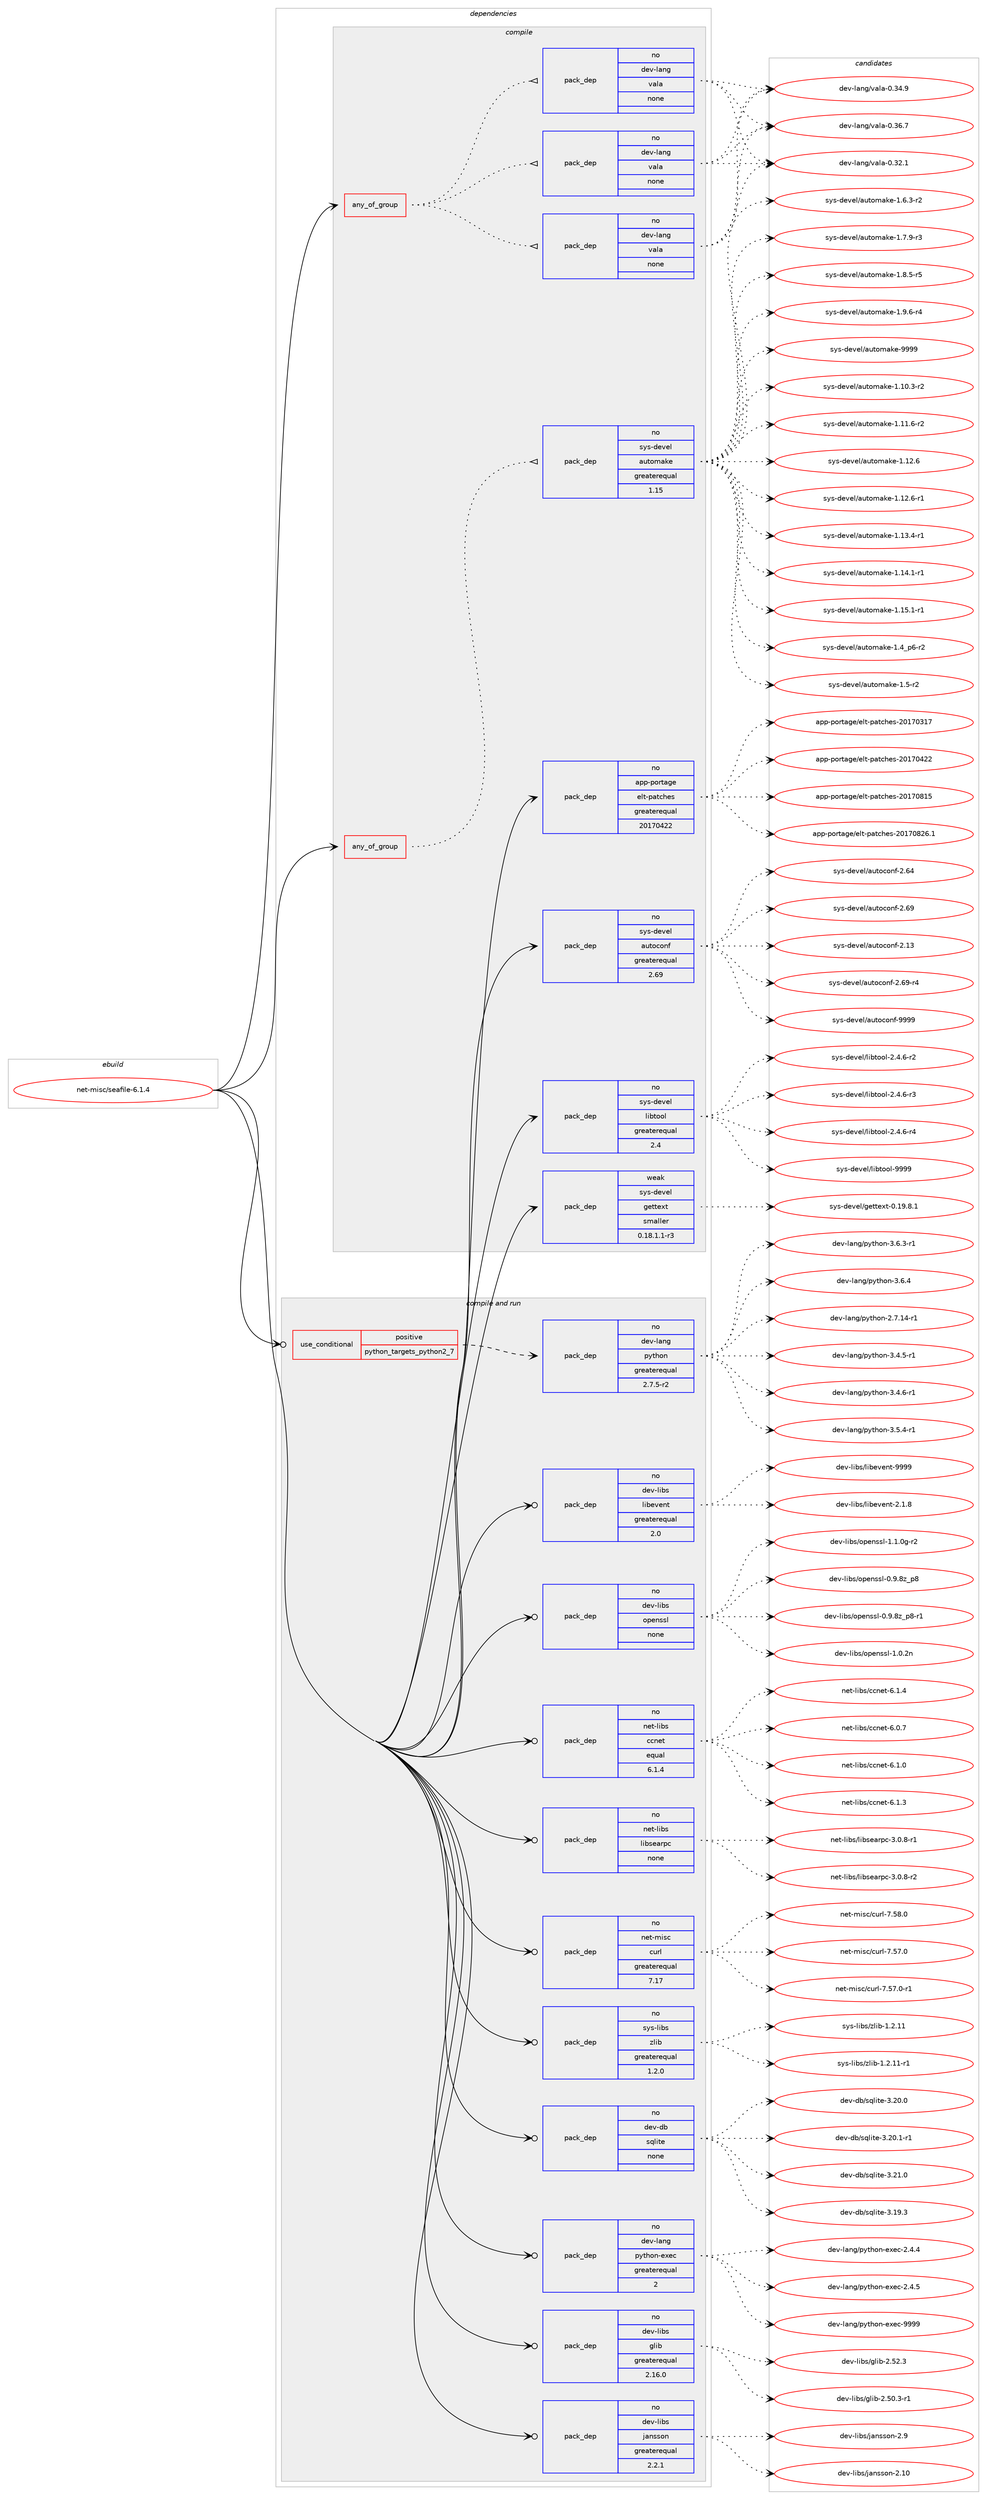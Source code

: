 digraph prolog {

# *************
# Graph options
# *************

newrank=true;
concentrate=true;
compound=true;
graph [rankdir=LR,fontname=Helvetica,fontsize=10,ranksep=1.5];#, ranksep=2.5, nodesep=0.2];
edge  [arrowhead=vee];
node  [fontname=Helvetica,fontsize=10];

# **********
# The ebuild
# **********

subgraph cluster_leftcol {
color=gray;
rank=same;
label=<<i>ebuild</i>>;
id [label="net-misc/seafile-6.1.4", color=red, width=4, href="../net-misc/seafile-6.1.4.svg"];
}

# ****************
# The dependencies
# ****************

subgraph cluster_midcol {
color=gray;
label=<<i>dependencies</i>>;
subgraph cluster_compile {
fillcolor="#eeeeee";
style=filled;
label=<<i>compile</i>>;
subgraph any20 {
dependency858 [label=<<TABLE BORDER="0" CELLBORDER="1" CELLSPACING="0" CELLPADDING="4"><TR><TD CELLPADDING="10">any_of_group</TD></TR></TABLE>>, shape=none, color=red];subgraph pack580 {
dependency859 [label=<<TABLE BORDER="0" CELLBORDER="1" CELLSPACING="0" CELLPADDING="4" WIDTH="220"><TR><TD ROWSPAN="6" CELLPADDING="30">pack_dep</TD></TR><TR><TD WIDTH="110">no</TD></TR><TR><TD>dev-lang</TD></TR><TR><TD>vala</TD></TR><TR><TD>none</TD></TR><TR><TD></TD></TR></TABLE>>, shape=none, color=blue];
}
dependency858:e -> dependency859:w [weight=20,style="dotted",arrowhead="oinv"];
subgraph pack581 {
dependency860 [label=<<TABLE BORDER="0" CELLBORDER="1" CELLSPACING="0" CELLPADDING="4" WIDTH="220"><TR><TD ROWSPAN="6" CELLPADDING="30">pack_dep</TD></TR><TR><TD WIDTH="110">no</TD></TR><TR><TD>dev-lang</TD></TR><TR><TD>vala</TD></TR><TR><TD>none</TD></TR><TR><TD></TD></TR></TABLE>>, shape=none, color=blue];
}
dependency858:e -> dependency860:w [weight=20,style="dotted",arrowhead="oinv"];
subgraph pack582 {
dependency861 [label=<<TABLE BORDER="0" CELLBORDER="1" CELLSPACING="0" CELLPADDING="4" WIDTH="220"><TR><TD ROWSPAN="6" CELLPADDING="30">pack_dep</TD></TR><TR><TD WIDTH="110">no</TD></TR><TR><TD>dev-lang</TD></TR><TR><TD>vala</TD></TR><TR><TD>none</TD></TR><TR><TD></TD></TR></TABLE>>, shape=none, color=blue];
}
dependency858:e -> dependency861:w [weight=20,style="dotted",arrowhead="oinv"];
}
id:e -> dependency858:w [weight=20,style="solid",arrowhead="vee"];
subgraph any21 {
dependency862 [label=<<TABLE BORDER="0" CELLBORDER="1" CELLSPACING="0" CELLPADDING="4"><TR><TD CELLPADDING="10">any_of_group</TD></TR></TABLE>>, shape=none, color=red];subgraph pack583 {
dependency863 [label=<<TABLE BORDER="0" CELLBORDER="1" CELLSPACING="0" CELLPADDING="4" WIDTH="220"><TR><TD ROWSPAN="6" CELLPADDING="30">pack_dep</TD></TR><TR><TD WIDTH="110">no</TD></TR><TR><TD>sys-devel</TD></TR><TR><TD>automake</TD></TR><TR><TD>greaterequal</TD></TR><TR><TD>1.15</TD></TR></TABLE>>, shape=none, color=blue];
}
dependency862:e -> dependency863:w [weight=20,style="dotted",arrowhead="oinv"];
}
id:e -> dependency862:w [weight=20,style="solid",arrowhead="vee"];
subgraph pack584 {
dependency864 [label=<<TABLE BORDER="0" CELLBORDER="1" CELLSPACING="0" CELLPADDING="4" WIDTH="220"><TR><TD ROWSPAN="6" CELLPADDING="30">pack_dep</TD></TR><TR><TD WIDTH="110">no</TD></TR><TR><TD>app-portage</TD></TR><TR><TD>elt-patches</TD></TR><TR><TD>greaterequal</TD></TR><TR><TD>20170422</TD></TR></TABLE>>, shape=none, color=blue];
}
id:e -> dependency864:w [weight=20,style="solid",arrowhead="vee"];
subgraph pack585 {
dependency865 [label=<<TABLE BORDER="0" CELLBORDER="1" CELLSPACING="0" CELLPADDING="4" WIDTH="220"><TR><TD ROWSPAN="6" CELLPADDING="30">pack_dep</TD></TR><TR><TD WIDTH="110">no</TD></TR><TR><TD>sys-devel</TD></TR><TR><TD>autoconf</TD></TR><TR><TD>greaterequal</TD></TR><TR><TD>2.69</TD></TR></TABLE>>, shape=none, color=blue];
}
id:e -> dependency865:w [weight=20,style="solid",arrowhead="vee"];
subgraph pack586 {
dependency866 [label=<<TABLE BORDER="0" CELLBORDER="1" CELLSPACING="0" CELLPADDING="4" WIDTH="220"><TR><TD ROWSPAN="6" CELLPADDING="30">pack_dep</TD></TR><TR><TD WIDTH="110">no</TD></TR><TR><TD>sys-devel</TD></TR><TR><TD>libtool</TD></TR><TR><TD>greaterequal</TD></TR><TR><TD>2.4</TD></TR></TABLE>>, shape=none, color=blue];
}
id:e -> dependency866:w [weight=20,style="solid",arrowhead="vee"];
subgraph pack587 {
dependency867 [label=<<TABLE BORDER="0" CELLBORDER="1" CELLSPACING="0" CELLPADDING="4" WIDTH="220"><TR><TD ROWSPAN="6" CELLPADDING="30">pack_dep</TD></TR><TR><TD WIDTH="110">weak</TD></TR><TR><TD>sys-devel</TD></TR><TR><TD>gettext</TD></TR><TR><TD>smaller</TD></TR><TR><TD>0.18.1.1-r3</TD></TR></TABLE>>, shape=none, color=blue];
}
id:e -> dependency867:w [weight=20,style="solid",arrowhead="vee"];
}
subgraph cluster_compileandrun {
fillcolor="#eeeeee";
style=filled;
label=<<i>compile and run</i>>;
subgraph cond260 {
dependency868 [label=<<TABLE BORDER="0" CELLBORDER="1" CELLSPACING="0" CELLPADDING="4"><TR><TD ROWSPAN="3" CELLPADDING="10">use_conditional</TD></TR><TR><TD>positive</TD></TR><TR><TD>python_targets_python2_7</TD></TR></TABLE>>, shape=none, color=red];
subgraph pack588 {
dependency869 [label=<<TABLE BORDER="0" CELLBORDER="1" CELLSPACING="0" CELLPADDING="4" WIDTH="220"><TR><TD ROWSPAN="6" CELLPADDING="30">pack_dep</TD></TR><TR><TD WIDTH="110">no</TD></TR><TR><TD>dev-lang</TD></TR><TR><TD>python</TD></TR><TR><TD>greaterequal</TD></TR><TR><TD>2.7.5-r2</TD></TR></TABLE>>, shape=none, color=blue];
}
dependency868:e -> dependency869:w [weight=20,style="dashed",arrowhead="vee"];
}
id:e -> dependency868:w [weight=20,style="solid",arrowhead="odotvee"];
subgraph pack589 {
dependency870 [label=<<TABLE BORDER="0" CELLBORDER="1" CELLSPACING="0" CELLPADDING="4" WIDTH="220"><TR><TD ROWSPAN="6" CELLPADDING="30">pack_dep</TD></TR><TR><TD WIDTH="110">no</TD></TR><TR><TD>dev-db</TD></TR><TR><TD>sqlite</TD></TR><TR><TD>none</TD></TR><TR><TD></TD></TR></TABLE>>, shape=none, color=blue];
}
id:e -> dependency870:w [weight=20,style="solid",arrowhead="odotvee"];
subgraph pack590 {
dependency871 [label=<<TABLE BORDER="0" CELLBORDER="1" CELLSPACING="0" CELLPADDING="4" WIDTH="220"><TR><TD ROWSPAN="6" CELLPADDING="30">pack_dep</TD></TR><TR><TD WIDTH="110">no</TD></TR><TR><TD>dev-lang</TD></TR><TR><TD>python-exec</TD></TR><TR><TD>greaterequal</TD></TR><TR><TD>2</TD></TR></TABLE>>, shape=none, color=blue];
}
id:e -> dependency871:w [weight=20,style="solid",arrowhead="odotvee"];
subgraph pack591 {
dependency872 [label=<<TABLE BORDER="0" CELLBORDER="1" CELLSPACING="0" CELLPADDING="4" WIDTH="220"><TR><TD ROWSPAN="6" CELLPADDING="30">pack_dep</TD></TR><TR><TD WIDTH="110">no</TD></TR><TR><TD>dev-libs</TD></TR><TR><TD>glib</TD></TR><TR><TD>greaterequal</TD></TR><TR><TD>2.16.0</TD></TR></TABLE>>, shape=none, color=blue];
}
id:e -> dependency872:w [weight=20,style="solid",arrowhead="odotvee"];
subgraph pack592 {
dependency873 [label=<<TABLE BORDER="0" CELLBORDER="1" CELLSPACING="0" CELLPADDING="4" WIDTH="220"><TR><TD ROWSPAN="6" CELLPADDING="30">pack_dep</TD></TR><TR><TD WIDTH="110">no</TD></TR><TR><TD>dev-libs</TD></TR><TR><TD>jansson</TD></TR><TR><TD>greaterequal</TD></TR><TR><TD>2.2.1</TD></TR></TABLE>>, shape=none, color=blue];
}
id:e -> dependency873:w [weight=20,style="solid",arrowhead="odotvee"];
subgraph pack593 {
dependency874 [label=<<TABLE BORDER="0" CELLBORDER="1" CELLSPACING="0" CELLPADDING="4" WIDTH="220"><TR><TD ROWSPAN="6" CELLPADDING="30">pack_dep</TD></TR><TR><TD WIDTH="110">no</TD></TR><TR><TD>dev-libs</TD></TR><TR><TD>libevent</TD></TR><TR><TD>greaterequal</TD></TR><TR><TD>2.0</TD></TR></TABLE>>, shape=none, color=blue];
}
id:e -> dependency874:w [weight=20,style="solid",arrowhead="odotvee"];
subgraph pack594 {
dependency875 [label=<<TABLE BORDER="0" CELLBORDER="1" CELLSPACING="0" CELLPADDING="4" WIDTH="220"><TR><TD ROWSPAN="6" CELLPADDING="30">pack_dep</TD></TR><TR><TD WIDTH="110">no</TD></TR><TR><TD>dev-libs</TD></TR><TR><TD>openssl</TD></TR><TR><TD>none</TD></TR><TR><TD></TD></TR></TABLE>>, shape=none, color=blue];
}
id:e -> dependency875:w [weight=20,style="solid",arrowhead="odotvee"];
subgraph pack595 {
dependency876 [label=<<TABLE BORDER="0" CELLBORDER="1" CELLSPACING="0" CELLPADDING="4" WIDTH="220"><TR><TD ROWSPAN="6" CELLPADDING="30">pack_dep</TD></TR><TR><TD WIDTH="110">no</TD></TR><TR><TD>net-libs</TD></TR><TR><TD>ccnet</TD></TR><TR><TD>equal</TD></TR><TR><TD>6.1.4</TD></TR></TABLE>>, shape=none, color=blue];
}
id:e -> dependency876:w [weight=20,style="solid",arrowhead="odotvee"];
subgraph pack596 {
dependency877 [label=<<TABLE BORDER="0" CELLBORDER="1" CELLSPACING="0" CELLPADDING="4" WIDTH="220"><TR><TD ROWSPAN="6" CELLPADDING="30">pack_dep</TD></TR><TR><TD WIDTH="110">no</TD></TR><TR><TD>net-libs</TD></TR><TR><TD>libsearpc</TD></TR><TR><TD>none</TD></TR><TR><TD></TD></TR></TABLE>>, shape=none, color=blue];
}
id:e -> dependency877:w [weight=20,style="solid",arrowhead="odotvee"];
subgraph pack597 {
dependency878 [label=<<TABLE BORDER="0" CELLBORDER="1" CELLSPACING="0" CELLPADDING="4" WIDTH="220"><TR><TD ROWSPAN="6" CELLPADDING="30">pack_dep</TD></TR><TR><TD WIDTH="110">no</TD></TR><TR><TD>net-misc</TD></TR><TR><TD>curl</TD></TR><TR><TD>greaterequal</TD></TR><TR><TD>7.17</TD></TR></TABLE>>, shape=none, color=blue];
}
id:e -> dependency878:w [weight=20,style="solid",arrowhead="odotvee"];
subgraph pack598 {
dependency879 [label=<<TABLE BORDER="0" CELLBORDER="1" CELLSPACING="0" CELLPADDING="4" WIDTH="220"><TR><TD ROWSPAN="6" CELLPADDING="30">pack_dep</TD></TR><TR><TD WIDTH="110">no</TD></TR><TR><TD>sys-libs</TD></TR><TR><TD>zlib</TD></TR><TR><TD>greaterequal</TD></TR><TR><TD>1.2.0</TD></TR></TABLE>>, shape=none, color=blue];
}
id:e -> dependency879:w [weight=20,style="solid",arrowhead="odotvee"];
}
subgraph cluster_run {
fillcolor="#eeeeee";
style=filled;
label=<<i>run</i>>;
}
}

# **************
# The candidates
# **************

subgraph cluster_choices {
rank=same;
color=gray;
label=<<i>candidates</i>>;

subgraph choice580 {
color=black;
nodesep=1;
choice100101118451089711010347118971089745484651504649 [label="dev-lang/vala-0.32.1", color=red, width=4,href="../dev-lang/vala-0.32.1.svg"];
choice100101118451089711010347118971089745484651524657 [label="dev-lang/vala-0.34.9", color=red, width=4,href="../dev-lang/vala-0.34.9.svg"];
choice100101118451089711010347118971089745484651544655 [label="dev-lang/vala-0.36.7", color=red, width=4,href="../dev-lang/vala-0.36.7.svg"];
dependency859:e -> choice100101118451089711010347118971089745484651504649:w [style=dotted,weight="100"];
dependency859:e -> choice100101118451089711010347118971089745484651524657:w [style=dotted,weight="100"];
dependency859:e -> choice100101118451089711010347118971089745484651544655:w [style=dotted,weight="100"];
}
subgraph choice581 {
color=black;
nodesep=1;
choice100101118451089711010347118971089745484651504649 [label="dev-lang/vala-0.32.1", color=red, width=4,href="../dev-lang/vala-0.32.1.svg"];
choice100101118451089711010347118971089745484651524657 [label="dev-lang/vala-0.34.9", color=red, width=4,href="../dev-lang/vala-0.34.9.svg"];
choice100101118451089711010347118971089745484651544655 [label="dev-lang/vala-0.36.7", color=red, width=4,href="../dev-lang/vala-0.36.7.svg"];
dependency860:e -> choice100101118451089711010347118971089745484651504649:w [style=dotted,weight="100"];
dependency860:e -> choice100101118451089711010347118971089745484651524657:w [style=dotted,weight="100"];
dependency860:e -> choice100101118451089711010347118971089745484651544655:w [style=dotted,weight="100"];
}
subgraph choice582 {
color=black;
nodesep=1;
choice100101118451089711010347118971089745484651504649 [label="dev-lang/vala-0.32.1", color=red, width=4,href="../dev-lang/vala-0.32.1.svg"];
choice100101118451089711010347118971089745484651524657 [label="dev-lang/vala-0.34.9", color=red, width=4,href="../dev-lang/vala-0.34.9.svg"];
choice100101118451089711010347118971089745484651544655 [label="dev-lang/vala-0.36.7", color=red, width=4,href="../dev-lang/vala-0.36.7.svg"];
dependency861:e -> choice100101118451089711010347118971089745484651504649:w [style=dotted,weight="100"];
dependency861:e -> choice100101118451089711010347118971089745484651524657:w [style=dotted,weight="100"];
dependency861:e -> choice100101118451089711010347118971089745484651544655:w [style=dotted,weight="100"];
}
subgraph choice583 {
color=black;
nodesep=1;
choice11512111545100101118101108479711711611110997107101454946494846514511450 [label="sys-devel/automake-1.10.3-r2", color=red, width=4,href="../sys-devel/automake-1.10.3-r2.svg"];
choice11512111545100101118101108479711711611110997107101454946494946544511450 [label="sys-devel/automake-1.11.6-r2", color=red, width=4,href="../sys-devel/automake-1.11.6-r2.svg"];
choice1151211154510010111810110847971171161111099710710145494649504654 [label="sys-devel/automake-1.12.6", color=red, width=4,href="../sys-devel/automake-1.12.6.svg"];
choice11512111545100101118101108479711711611110997107101454946495046544511449 [label="sys-devel/automake-1.12.6-r1", color=red, width=4,href="../sys-devel/automake-1.12.6-r1.svg"];
choice11512111545100101118101108479711711611110997107101454946495146524511449 [label="sys-devel/automake-1.13.4-r1", color=red, width=4,href="../sys-devel/automake-1.13.4-r1.svg"];
choice11512111545100101118101108479711711611110997107101454946495246494511449 [label="sys-devel/automake-1.14.1-r1", color=red, width=4,href="../sys-devel/automake-1.14.1-r1.svg"];
choice11512111545100101118101108479711711611110997107101454946495346494511449 [label="sys-devel/automake-1.15.1-r1", color=red, width=4,href="../sys-devel/automake-1.15.1-r1.svg"];
choice115121115451001011181011084797117116111109971071014549465295112544511450 [label="sys-devel/automake-1.4_p6-r2", color=red, width=4,href="../sys-devel/automake-1.4_p6-r2.svg"];
choice11512111545100101118101108479711711611110997107101454946534511450 [label="sys-devel/automake-1.5-r2", color=red, width=4,href="../sys-devel/automake-1.5-r2.svg"];
choice115121115451001011181011084797117116111109971071014549465446514511450 [label="sys-devel/automake-1.6.3-r2", color=red, width=4,href="../sys-devel/automake-1.6.3-r2.svg"];
choice115121115451001011181011084797117116111109971071014549465546574511451 [label="sys-devel/automake-1.7.9-r3", color=red, width=4,href="../sys-devel/automake-1.7.9-r3.svg"];
choice115121115451001011181011084797117116111109971071014549465646534511453 [label="sys-devel/automake-1.8.5-r5", color=red, width=4,href="../sys-devel/automake-1.8.5-r5.svg"];
choice115121115451001011181011084797117116111109971071014549465746544511452 [label="sys-devel/automake-1.9.6-r4", color=red, width=4,href="../sys-devel/automake-1.9.6-r4.svg"];
choice115121115451001011181011084797117116111109971071014557575757 [label="sys-devel/automake-9999", color=red, width=4,href="../sys-devel/automake-9999.svg"];
dependency863:e -> choice11512111545100101118101108479711711611110997107101454946494846514511450:w [style=dotted,weight="100"];
dependency863:e -> choice11512111545100101118101108479711711611110997107101454946494946544511450:w [style=dotted,weight="100"];
dependency863:e -> choice1151211154510010111810110847971171161111099710710145494649504654:w [style=dotted,weight="100"];
dependency863:e -> choice11512111545100101118101108479711711611110997107101454946495046544511449:w [style=dotted,weight="100"];
dependency863:e -> choice11512111545100101118101108479711711611110997107101454946495146524511449:w [style=dotted,weight="100"];
dependency863:e -> choice11512111545100101118101108479711711611110997107101454946495246494511449:w [style=dotted,weight="100"];
dependency863:e -> choice11512111545100101118101108479711711611110997107101454946495346494511449:w [style=dotted,weight="100"];
dependency863:e -> choice115121115451001011181011084797117116111109971071014549465295112544511450:w [style=dotted,weight="100"];
dependency863:e -> choice11512111545100101118101108479711711611110997107101454946534511450:w [style=dotted,weight="100"];
dependency863:e -> choice115121115451001011181011084797117116111109971071014549465446514511450:w [style=dotted,weight="100"];
dependency863:e -> choice115121115451001011181011084797117116111109971071014549465546574511451:w [style=dotted,weight="100"];
dependency863:e -> choice115121115451001011181011084797117116111109971071014549465646534511453:w [style=dotted,weight="100"];
dependency863:e -> choice115121115451001011181011084797117116111109971071014549465746544511452:w [style=dotted,weight="100"];
dependency863:e -> choice115121115451001011181011084797117116111109971071014557575757:w [style=dotted,weight="100"];
}
subgraph choice584 {
color=black;
nodesep=1;
choice97112112451121111141169710310147101108116451129711699104101115455048495548514955 [label="app-portage/elt-patches-20170317", color=red, width=4,href="../app-portage/elt-patches-20170317.svg"];
choice97112112451121111141169710310147101108116451129711699104101115455048495548525050 [label="app-portage/elt-patches-20170422", color=red, width=4,href="../app-portage/elt-patches-20170422.svg"];
choice97112112451121111141169710310147101108116451129711699104101115455048495548564953 [label="app-portage/elt-patches-20170815", color=red, width=4,href="../app-portage/elt-patches-20170815.svg"];
choice971121124511211111411697103101471011081164511297116991041011154550484955485650544649 [label="app-portage/elt-patches-20170826.1", color=red, width=4,href="../app-portage/elt-patches-20170826.1.svg"];
dependency864:e -> choice97112112451121111141169710310147101108116451129711699104101115455048495548514955:w [style=dotted,weight="100"];
dependency864:e -> choice97112112451121111141169710310147101108116451129711699104101115455048495548525050:w [style=dotted,weight="100"];
dependency864:e -> choice97112112451121111141169710310147101108116451129711699104101115455048495548564953:w [style=dotted,weight="100"];
dependency864:e -> choice971121124511211111411697103101471011081164511297116991041011154550484955485650544649:w [style=dotted,weight="100"];
}
subgraph choice585 {
color=black;
nodesep=1;
choice115121115451001011181011084797117116111991111101024550465452 [label="sys-devel/autoconf-2.64", color=red, width=4,href="../sys-devel/autoconf-2.64.svg"];
choice115121115451001011181011084797117116111991111101024550465457 [label="sys-devel/autoconf-2.69", color=red, width=4,href="../sys-devel/autoconf-2.69.svg"];
choice115121115451001011181011084797117116111991111101024550464951 [label="sys-devel/autoconf-2.13", color=red, width=4,href="../sys-devel/autoconf-2.13.svg"];
choice1151211154510010111810110847971171161119911111010245504654574511452 [label="sys-devel/autoconf-2.69-r4", color=red, width=4,href="../sys-devel/autoconf-2.69-r4.svg"];
choice115121115451001011181011084797117116111991111101024557575757 [label="sys-devel/autoconf-9999", color=red, width=4,href="../sys-devel/autoconf-9999.svg"];
dependency865:e -> choice115121115451001011181011084797117116111991111101024550465452:w [style=dotted,weight="100"];
dependency865:e -> choice115121115451001011181011084797117116111991111101024550465457:w [style=dotted,weight="100"];
dependency865:e -> choice115121115451001011181011084797117116111991111101024550464951:w [style=dotted,weight="100"];
dependency865:e -> choice1151211154510010111810110847971171161119911111010245504654574511452:w [style=dotted,weight="100"];
dependency865:e -> choice115121115451001011181011084797117116111991111101024557575757:w [style=dotted,weight="100"];
}
subgraph choice586 {
color=black;
nodesep=1;
choice1151211154510010111810110847108105981161111111084550465246544511450 [label="sys-devel/libtool-2.4.6-r2", color=red, width=4,href="../sys-devel/libtool-2.4.6-r2.svg"];
choice1151211154510010111810110847108105981161111111084550465246544511451 [label="sys-devel/libtool-2.4.6-r3", color=red, width=4,href="../sys-devel/libtool-2.4.6-r3.svg"];
choice1151211154510010111810110847108105981161111111084550465246544511452 [label="sys-devel/libtool-2.4.6-r4", color=red, width=4,href="../sys-devel/libtool-2.4.6-r4.svg"];
choice1151211154510010111810110847108105981161111111084557575757 [label="sys-devel/libtool-9999", color=red, width=4,href="../sys-devel/libtool-9999.svg"];
dependency866:e -> choice1151211154510010111810110847108105981161111111084550465246544511450:w [style=dotted,weight="100"];
dependency866:e -> choice1151211154510010111810110847108105981161111111084550465246544511451:w [style=dotted,weight="100"];
dependency866:e -> choice1151211154510010111810110847108105981161111111084550465246544511452:w [style=dotted,weight="100"];
dependency866:e -> choice1151211154510010111810110847108105981161111111084557575757:w [style=dotted,weight="100"];
}
subgraph choice587 {
color=black;
nodesep=1;
choice1151211154510010111810110847103101116116101120116454846495746564649 [label="sys-devel/gettext-0.19.8.1", color=red, width=4,href="../sys-devel/gettext-0.19.8.1.svg"];
dependency867:e -> choice1151211154510010111810110847103101116116101120116454846495746564649:w [style=dotted,weight="100"];
}
subgraph choice588 {
color=black;
nodesep=1;
choice100101118451089711010347112121116104111110455046554649524511449 [label="dev-lang/python-2.7.14-r1", color=red, width=4,href="../dev-lang/python-2.7.14-r1.svg"];
choice1001011184510897110103471121211161041111104551465246534511449 [label="dev-lang/python-3.4.5-r1", color=red, width=4,href="../dev-lang/python-3.4.5-r1.svg"];
choice1001011184510897110103471121211161041111104551465246544511449 [label="dev-lang/python-3.4.6-r1", color=red, width=4,href="../dev-lang/python-3.4.6-r1.svg"];
choice1001011184510897110103471121211161041111104551465346524511449 [label="dev-lang/python-3.5.4-r1", color=red, width=4,href="../dev-lang/python-3.5.4-r1.svg"];
choice1001011184510897110103471121211161041111104551465446514511449 [label="dev-lang/python-3.6.3-r1", color=red, width=4,href="../dev-lang/python-3.6.3-r1.svg"];
choice100101118451089711010347112121116104111110455146544652 [label="dev-lang/python-3.6.4", color=red, width=4,href="../dev-lang/python-3.6.4.svg"];
dependency869:e -> choice100101118451089711010347112121116104111110455046554649524511449:w [style=dotted,weight="100"];
dependency869:e -> choice1001011184510897110103471121211161041111104551465246534511449:w [style=dotted,weight="100"];
dependency869:e -> choice1001011184510897110103471121211161041111104551465246544511449:w [style=dotted,weight="100"];
dependency869:e -> choice1001011184510897110103471121211161041111104551465346524511449:w [style=dotted,weight="100"];
dependency869:e -> choice1001011184510897110103471121211161041111104551465446514511449:w [style=dotted,weight="100"];
dependency869:e -> choice100101118451089711010347112121116104111110455146544652:w [style=dotted,weight="100"];
}
subgraph choice589 {
color=black;
nodesep=1;
choice10010111845100984711511310810511610145514649574651 [label="dev-db/sqlite-3.19.3", color=red, width=4,href="../dev-db/sqlite-3.19.3.svg"];
choice10010111845100984711511310810511610145514650484648 [label="dev-db/sqlite-3.20.0", color=red, width=4,href="../dev-db/sqlite-3.20.0.svg"];
choice100101118451009847115113108105116101455146504846494511449 [label="dev-db/sqlite-3.20.1-r1", color=red, width=4,href="../dev-db/sqlite-3.20.1-r1.svg"];
choice10010111845100984711511310810511610145514650494648 [label="dev-db/sqlite-3.21.0", color=red, width=4,href="../dev-db/sqlite-3.21.0.svg"];
dependency870:e -> choice10010111845100984711511310810511610145514649574651:w [style=dotted,weight="100"];
dependency870:e -> choice10010111845100984711511310810511610145514650484648:w [style=dotted,weight="100"];
dependency870:e -> choice100101118451009847115113108105116101455146504846494511449:w [style=dotted,weight="100"];
dependency870:e -> choice10010111845100984711511310810511610145514650494648:w [style=dotted,weight="100"];
}
subgraph choice590 {
color=black;
nodesep=1;
choice1001011184510897110103471121211161041111104510112010199455046524652 [label="dev-lang/python-exec-2.4.4", color=red, width=4,href="../dev-lang/python-exec-2.4.4.svg"];
choice1001011184510897110103471121211161041111104510112010199455046524653 [label="dev-lang/python-exec-2.4.5", color=red, width=4,href="../dev-lang/python-exec-2.4.5.svg"];
choice10010111845108971101034711212111610411111045101120101994557575757 [label="dev-lang/python-exec-9999", color=red, width=4,href="../dev-lang/python-exec-9999.svg"];
dependency871:e -> choice1001011184510897110103471121211161041111104510112010199455046524652:w [style=dotted,weight="100"];
dependency871:e -> choice1001011184510897110103471121211161041111104510112010199455046524653:w [style=dotted,weight="100"];
dependency871:e -> choice10010111845108971101034711212111610411111045101120101994557575757:w [style=dotted,weight="100"];
}
subgraph choice591 {
color=black;
nodesep=1;
choice10010111845108105981154710310810598455046534846514511449 [label="dev-libs/glib-2.50.3-r1", color=red, width=4,href="../dev-libs/glib-2.50.3-r1.svg"];
choice1001011184510810598115471031081059845504653504651 [label="dev-libs/glib-2.52.3", color=red, width=4,href="../dev-libs/glib-2.52.3.svg"];
dependency872:e -> choice10010111845108105981154710310810598455046534846514511449:w [style=dotted,weight="100"];
dependency872:e -> choice1001011184510810598115471031081059845504653504651:w [style=dotted,weight="100"];
}
subgraph choice592 {
color=black;
nodesep=1;
choice100101118451081059811547106971101151151111104550464948 [label="dev-libs/jansson-2.10", color=red, width=4,href="../dev-libs/jansson-2.10.svg"];
choice1001011184510810598115471069711011511511111045504657 [label="dev-libs/jansson-2.9", color=red, width=4,href="../dev-libs/jansson-2.9.svg"];
dependency873:e -> choice100101118451081059811547106971101151151111104550464948:w [style=dotted,weight="100"];
dependency873:e -> choice1001011184510810598115471069711011511511111045504657:w [style=dotted,weight="100"];
}
subgraph choice593 {
color=black;
nodesep=1;
choice10010111845108105981154710810598101118101110116455046494656 [label="dev-libs/libevent-2.1.8", color=red, width=4,href="../dev-libs/libevent-2.1.8.svg"];
choice100101118451081059811547108105981011181011101164557575757 [label="dev-libs/libevent-9999", color=red, width=4,href="../dev-libs/libevent-9999.svg"];
dependency874:e -> choice10010111845108105981154710810598101118101110116455046494656:w [style=dotted,weight="100"];
dependency874:e -> choice100101118451081059811547108105981011181011101164557575757:w [style=dotted,weight="100"];
}
subgraph choice594 {
color=black;
nodesep=1;
choice1001011184510810598115471111121011101151151084548465746561229511256 [label="dev-libs/openssl-0.9.8z_p8", color=red, width=4,href="../dev-libs/openssl-0.9.8z_p8.svg"];
choice10010111845108105981154711111210111011511510845484657465612295112564511449 [label="dev-libs/openssl-0.9.8z_p8-r1", color=red, width=4,href="../dev-libs/openssl-0.9.8z_p8-r1.svg"];
choice100101118451081059811547111112101110115115108454946484650110 [label="dev-libs/openssl-1.0.2n", color=red, width=4,href="../dev-libs/openssl-1.0.2n.svg"];
choice1001011184510810598115471111121011101151151084549464946481034511450 [label="dev-libs/openssl-1.1.0g-r2", color=red, width=4,href="../dev-libs/openssl-1.1.0g-r2.svg"];
dependency875:e -> choice1001011184510810598115471111121011101151151084548465746561229511256:w [style=dotted,weight="100"];
dependency875:e -> choice10010111845108105981154711111210111011511510845484657465612295112564511449:w [style=dotted,weight="100"];
dependency875:e -> choice100101118451081059811547111112101110115115108454946484650110:w [style=dotted,weight="100"];
dependency875:e -> choice1001011184510810598115471111121011101151151084549464946481034511450:w [style=dotted,weight="100"];
}
subgraph choice595 {
color=black;
nodesep=1;
choice1101011164510810598115479999110101116455446484655 [label="net-libs/ccnet-6.0.7", color=red, width=4,href="../net-libs/ccnet-6.0.7.svg"];
choice1101011164510810598115479999110101116455446494648 [label="net-libs/ccnet-6.1.0", color=red, width=4,href="../net-libs/ccnet-6.1.0.svg"];
choice1101011164510810598115479999110101116455446494651 [label="net-libs/ccnet-6.1.3", color=red, width=4,href="../net-libs/ccnet-6.1.3.svg"];
choice1101011164510810598115479999110101116455446494652 [label="net-libs/ccnet-6.1.4", color=red, width=4,href="../net-libs/ccnet-6.1.4.svg"];
dependency876:e -> choice1101011164510810598115479999110101116455446484655:w [style=dotted,weight="100"];
dependency876:e -> choice1101011164510810598115479999110101116455446494648:w [style=dotted,weight="100"];
dependency876:e -> choice1101011164510810598115479999110101116455446494651:w [style=dotted,weight="100"];
dependency876:e -> choice1101011164510810598115479999110101116455446494652:w [style=dotted,weight="100"];
}
subgraph choice596 {
color=black;
nodesep=1;
choice1101011164510810598115471081059811510197114112994551464846564511449 [label="net-libs/libsearpc-3.0.8-r1", color=red, width=4,href="../net-libs/libsearpc-3.0.8-r1.svg"];
choice1101011164510810598115471081059811510197114112994551464846564511450 [label="net-libs/libsearpc-3.0.8-r2", color=red, width=4,href="../net-libs/libsearpc-3.0.8-r2.svg"];
dependency877:e -> choice1101011164510810598115471081059811510197114112994551464846564511449:w [style=dotted,weight="100"];
dependency877:e -> choice1101011164510810598115471081059811510197114112994551464846564511450:w [style=dotted,weight="100"];
}
subgraph choice597 {
color=black;
nodesep=1;
choice1101011164510910511599479911711410845554653554648 [label="net-misc/curl-7.57.0", color=red, width=4,href="../net-misc/curl-7.57.0.svg"];
choice11010111645109105115994799117114108455546535546484511449 [label="net-misc/curl-7.57.0-r1", color=red, width=4,href="../net-misc/curl-7.57.0-r1.svg"];
choice1101011164510910511599479911711410845554653564648 [label="net-misc/curl-7.58.0", color=red, width=4,href="../net-misc/curl-7.58.0.svg"];
dependency878:e -> choice1101011164510910511599479911711410845554653554648:w [style=dotted,weight="100"];
dependency878:e -> choice11010111645109105115994799117114108455546535546484511449:w [style=dotted,weight="100"];
dependency878:e -> choice1101011164510910511599479911711410845554653564648:w [style=dotted,weight="100"];
}
subgraph choice598 {
color=black;
nodesep=1;
choice1151211154510810598115471221081059845494650464949 [label="sys-libs/zlib-1.2.11", color=red, width=4,href="../sys-libs/zlib-1.2.11.svg"];
choice11512111545108105981154712210810598454946504649494511449 [label="sys-libs/zlib-1.2.11-r1", color=red, width=4,href="../sys-libs/zlib-1.2.11-r1.svg"];
dependency879:e -> choice1151211154510810598115471221081059845494650464949:w [style=dotted,weight="100"];
dependency879:e -> choice11512111545108105981154712210810598454946504649494511449:w [style=dotted,weight="100"];
}
}

}
